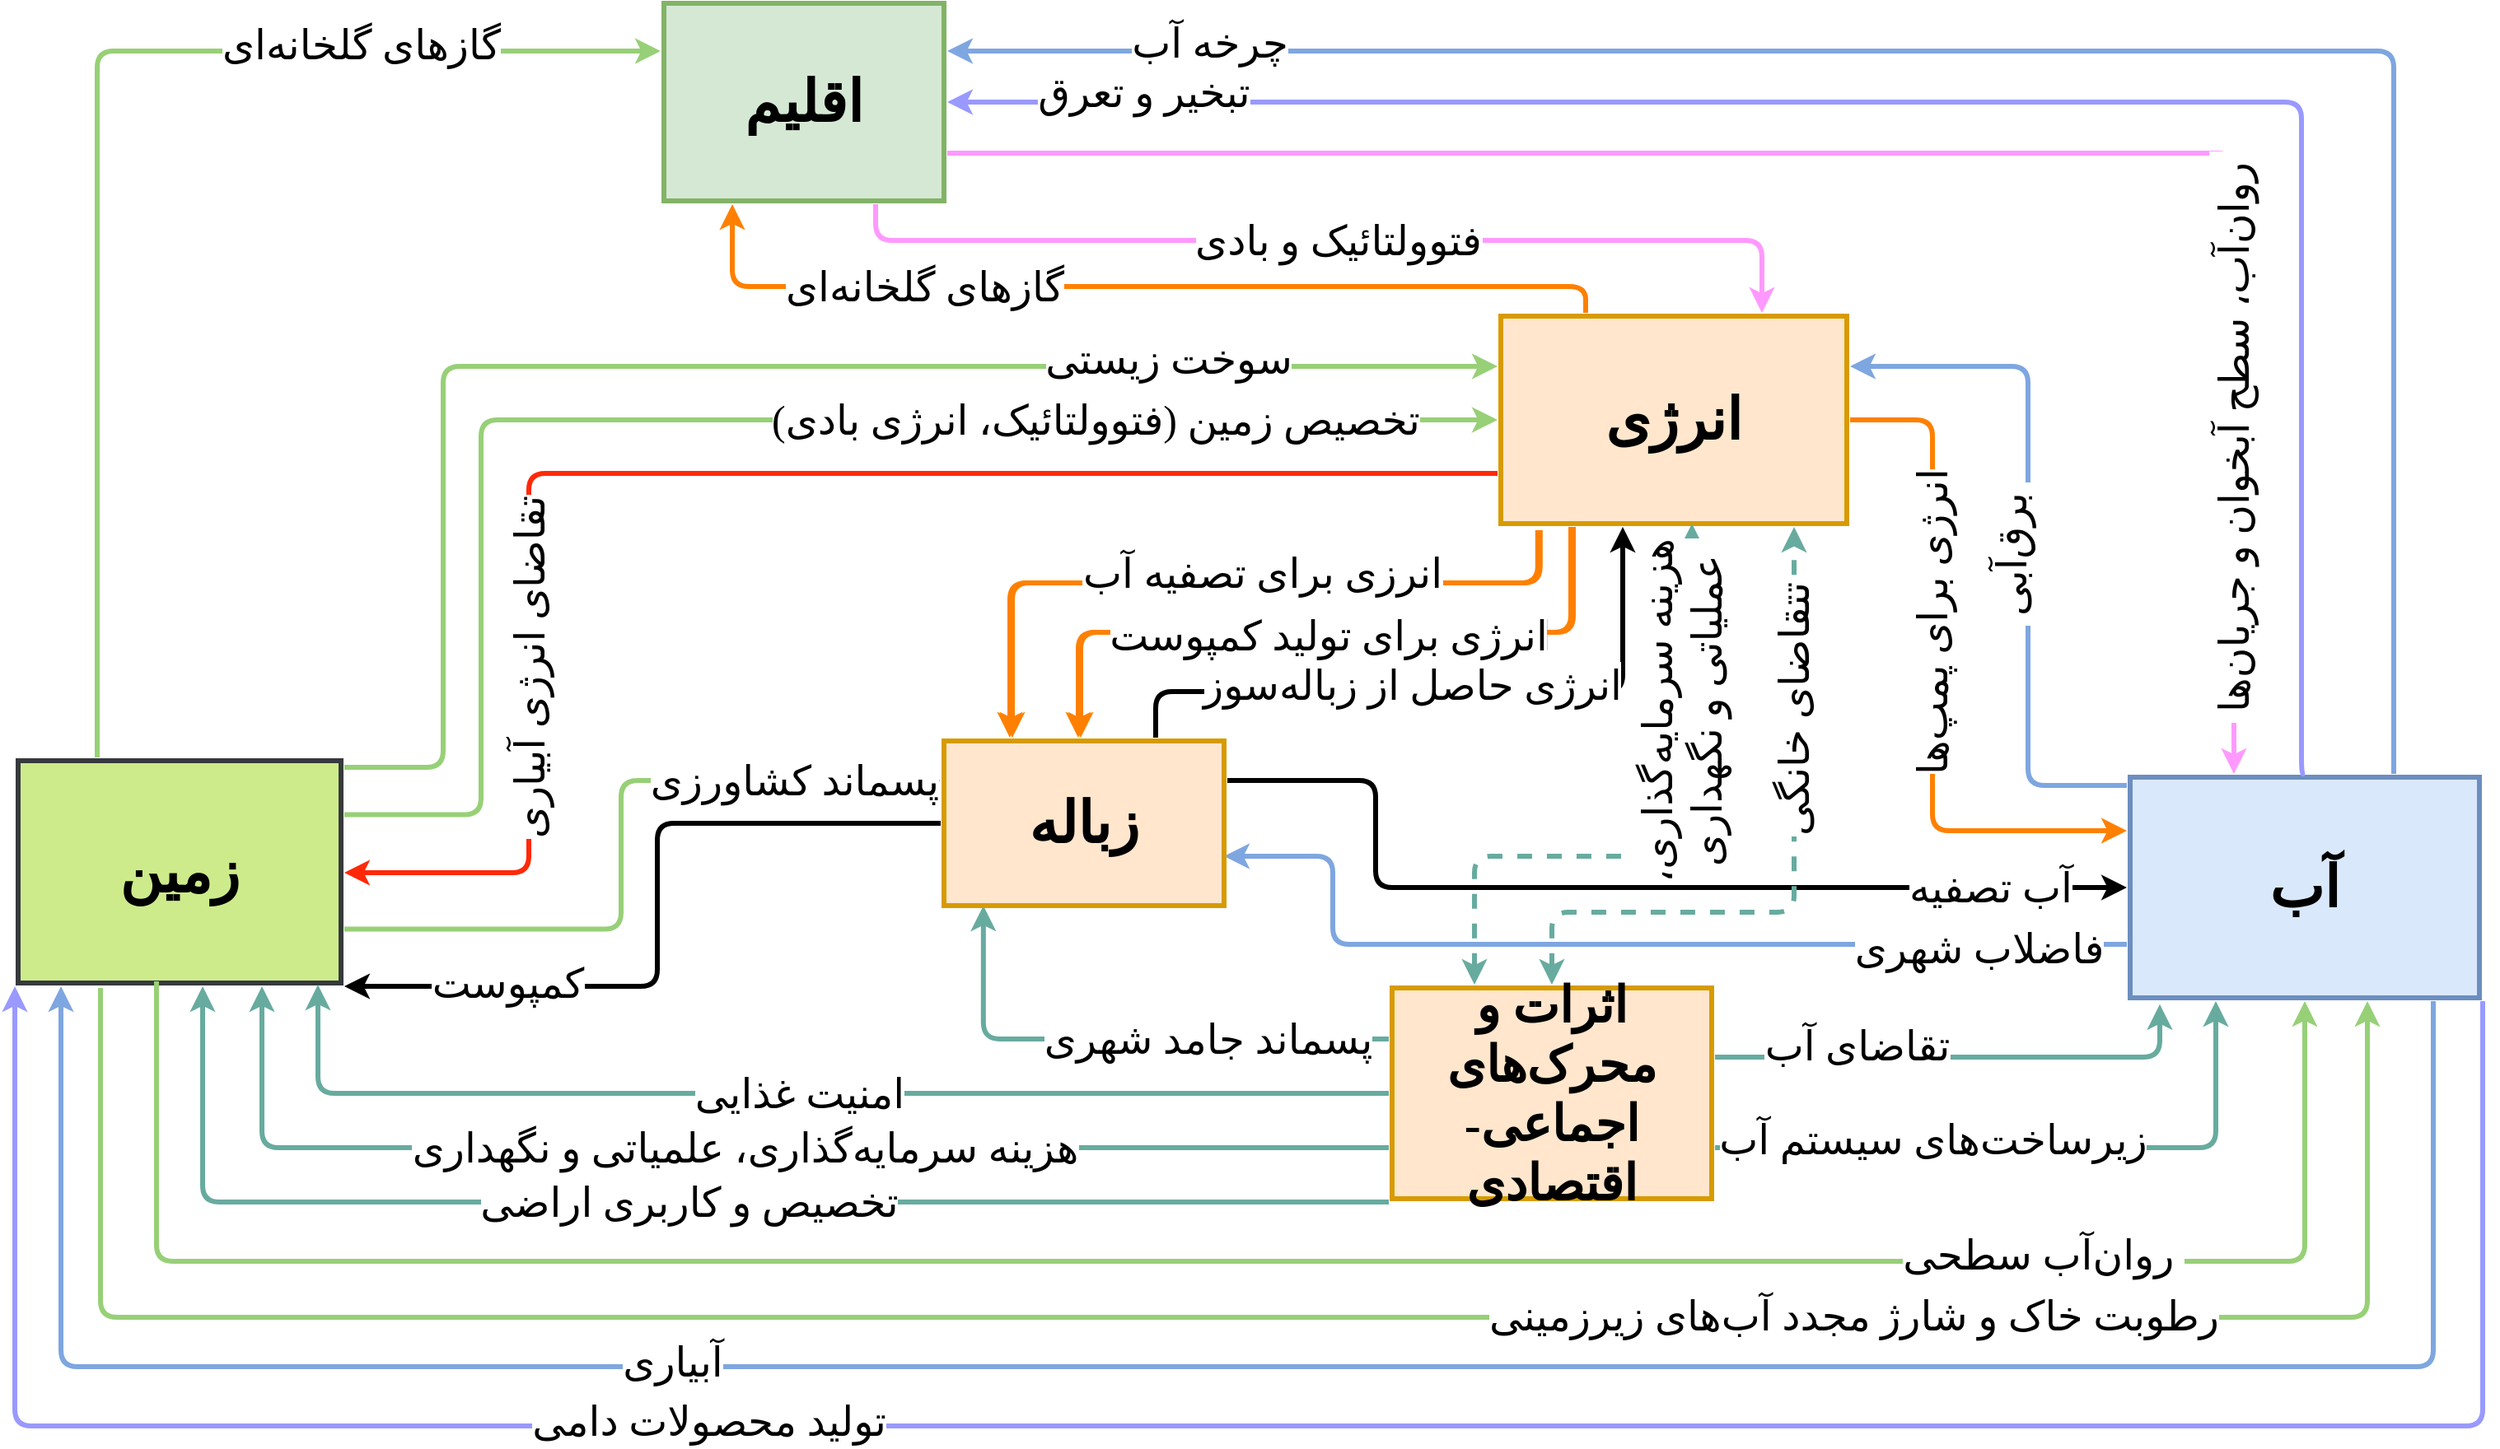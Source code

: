 <mxfile version="15.0.6" type="github">
  <diagram id="HV1YXaSZT8gSFi5pHb_S" name="Page-1">
    <mxGraphModel dx="1736" dy="964" grid="0" gridSize="10" guides="1" tooltips="1" connect="1" arrows="1" fold="1" page="1" pageScale="1" pageWidth="1600" pageHeight="900" math="0" shadow="0">
      <root>
        <mxCell id="0" />
        <mxCell id="1" parent="0" />
        <mxCell id="U-HPWR_DPuELKlg10GO_-75" value="&lt;font style=&quot;font-size: 25px;&quot; face=&quot;b nazanin&quot;&gt;گازهای گلخانه‌ای&lt;/font&gt;" style="edgeStyle=orthogonalEdgeStyle;rounded=1;jumpStyle=none;orthogonalLoop=1;jettySize=auto;html=1;exitX=0.25;exitY=0;exitDx=0;exitDy=0;entryX=0.25;entryY=1;entryDx=0;entryDy=0;strokeWidth=3;verticalAlign=middle;horizontal=1;fontSize=25;strokeColor=#FF8000;" edge="1" parent="1" source="U-HPWR_DPuELKlg10GO_-1" target="U-HPWR_DPuELKlg10GO_-3">
          <mxGeometry x="0.43" relative="1" as="geometry">
            <Array as="points">
              <mxPoint x="1022" y="182" />
              <mxPoint x="504" y="182" />
            </Array>
            <mxPoint as="offset" />
          </mxGeometry>
        </mxCell>
        <mxCell id="U-HPWR_DPuELKlg10GO_-87" value="&lt;font style=&quot;font-size: 25px;&quot; face=&quot;b nazanin&quot;&gt;انرزی برای تصفیه آب&lt;/font&gt;" style="edgeStyle=orthogonalEdgeStyle;rounded=1;jumpStyle=none;orthogonalLoop=1;jettySize=auto;html=1;exitX=0.121;exitY=1.015;exitDx=0;exitDy=0;entryX=0.25;entryY=0;entryDx=0;entryDy=0;strokeWidth=3;verticalAlign=middle;fontSize=25;exitPerimeter=0;strokeColor=#FF8000;" edge="1" parent="1" source="U-HPWR_DPuELKlg10GO_-1" target="U-HPWR_DPuELKlg10GO_-77">
          <mxGeometry x="-0.108" y="-6" relative="1" as="geometry">
            <Array as="points">
              <mxPoint x="994" y="362" />
              <mxPoint x="674" y="362" />
            </Array>
            <mxPoint as="offset" />
          </mxGeometry>
        </mxCell>
        <mxCell id="U-HPWR_DPuELKlg10GO_-88" style="edgeStyle=orthogonalEdgeStyle;rounded=1;jumpStyle=none;orthogonalLoop=1;jettySize=auto;html=1;strokeWidth=3;verticalAlign=middle;fontSize=25;strokeColor=#FF8000;" edge="1" parent="1" target="U-HPWR_DPuELKlg10GO_-77">
          <mxGeometry relative="1" as="geometry">
            <mxPoint x="1014" y="328" as="sourcePoint" />
            <Array as="points">
              <mxPoint x="1014" y="328" />
              <mxPoint x="1014" y="392" />
              <mxPoint x="715" y="392" />
            </Array>
          </mxGeometry>
        </mxCell>
        <mxCell id="U-HPWR_DPuELKlg10GO_-91" value="&lt;font style=&quot;font-size: 25px;&quot;&gt;انرژی برای تولید کمپوست&lt;/font&gt;" style="edgeLabel;html=1;align=center;verticalAlign=middle;resizable=0;points=[];fontSize=25;fontFamily=b nazanin;" vertex="1" connectable="0" parent="U-HPWR_DPuELKlg10GO_-88">
          <mxGeometry x="-0.211" relative="1" as="geometry">
            <mxPoint x="-43" y="2" as="offset" />
          </mxGeometry>
        </mxCell>
        <mxCell id="U-HPWR_DPuELKlg10GO_-1" value="&lt;font style=&quot;font-size: 35px;&quot; face=&quot;b nazanin&quot;&gt;&lt;b style=&quot;font-size: 35px;&quot;&gt;انرژی&lt;/b&gt;&lt;/font&gt;" style="rounded=0;whiteSpace=wrap;html=1;strokeWidth=3;perimeterSpacing=2;shadow=0;glass=0;fillColor=#ffe6cc;strokeColor=#d79b00;fontSize=35;" vertex="1" parent="1">
          <mxGeometry x="970" y="200" width="210" height="126" as="geometry" />
        </mxCell>
        <mxCell id="U-HPWR_DPuELKlg10GO_-76" value="&lt;font style=&quot;font-size: 25px;&quot; face=&quot;b nazanin&quot;&gt;فتوولتائیک و بادی&lt;/font&gt;" style="edgeStyle=orthogonalEdgeStyle;rounded=1;jumpStyle=none;orthogonalLoop=1;jettySize=auto;html=1;exitX=0.75;exitY=1;exitDx=0;exitDy=0;entryX=0.75;entryY=0;entryDx=0;entryDy=0;strokeWidth=3;verticalAlign=middle;horizontal=1;fontSize=25;strokeColor=#FF99FF;" edge="1" parent="1" source="U-HPWR_DPuELKlg10GO_-3" target="U-HPWR_DPuELKlg10GO_-1">
          <mxGeometry relative="1" as="geometry">
            <Array as="points">
              <mxPoint x="591" y="154" />
              <mxPoint x="1129" y="154" />
            </Array>
          </mxGeometry>
        </mxCell>
        <mxCell id="U-HPWR_DPuELKlg10GO_-3" value="&lt;font style=&quot;font-size: 35px;&quot; face=&quot;b nazanin&quot;&gt;&lt;b style=&quot;font-size: 35px;&quot;&gt;اقلیم&lt;/b&gt;&lt;/font&gt;" style="rounded=0;whiteSpace=wrap;html=1;strokeWidth=3;perimeterSpacing=2;shadow=0;glass=0;fillColor=#d5e8d4;strokeColor=#82b366;fontSize=35;" vertex="1" parent="1">
          <mxGeometry x="462" y="10" width="170" height="120" as="geometry" />
        </mxCell>
        <mxCell id="U-HPWR_DPuELKlg10GO_-69" style="edgeStyle=orthogonalEdgeStyle;rounded=1;jumpStyle=none;orthogonalLoop=1;jettySize=auto;html=1;exitX=0.25;exitY=0;exitDx=0;exitDy=0;entryX=0;entryY=0.25;entryDx=0;entryDy=0;strokeWidth=3;verticalAlign=middle;fontSize=25;strokeColor=#97D077;" edge="1" parent="1" source="U-HPWR_DPuELKlg10GO_-4" target="U-HPWR_DPuELKlg10GO_-3">
          <mxGeometry relative="1" as="geometry">
            <Array as="points">
              <mxPoint x="118" y="39" />
            </Array>
          </mxGeometry>
        </mxCell>
        <mxCell id="U-HPWR_DPuELKlg10GO_-70" value="&lt;font style=&quot;font-size: 25px;&quot; face=&quot;b nazanin&quot;&gt;گازهای گلخانه‌ای&lt;/font&gt;" style="edgeLabel;html=1;align=center;verticalAlign=middle;resizable=0;points=[];fontSize=25;" vertex="1" connectable="0" parent="U-HPWR_DPuELKlg10GO_-69">
          <mxGeometry x="0.143" y="4" relative="1" as="geometry">
            <mxPoint x="148" as="offset" />
          </mxGeometry>
        </mxCell>
        <mxCell id="U-HPWR_DPuELKlg10GO_-78" value="&lt;font style=&quot;font-size: 25px;&quot; face=&quot;b nazanin&quot;&gt;پسماند کشاورزی&lt;/font&gt;" style="edgeStyle=orthogonalEdgeStyle;rounded=1;jumpStyle=none;orthogonalLoop=1;jettySize=auto;html=1;strokeWidth=3;verticalAlign=middle;entryX=0;entryY=0.25;entryDx=0;entryDy=0;exitX=1;exitY=0.75;exitDx=0;exitDy=0;fontSize=25;strokeColor=#97D077;" edge="1" parent="1" source="U-HPWR_DPuELKlg10GO_-4" target="U-HPWR_DPuELKlg10GO_-77">
          <mxGeometry x="0.605" relative="1" as="geometry">
            <mxPoint x="332" y="670" as="sourcePoint" />
            <Array as="points">
              <mxPoint x="436" y="572" />
              <mxPoint x="436" y="482" />
            </Array>
            <mxPoint as="offset" />
          </mxGeometry>
        </mxCell>
        <mxCell id="U-HPWR_DPuELKlg10GO_-4" value="&lt;font face=&quot;b nazanin&quot; style=&quot;font-size: 35px;&quot;&gt;&lt;span style=&quot;font-size: 35px;&quot;&gt;&lt;b style=&quot;font-size: 35px;&quot;&gt;زمین&lt;/b&gt;&lt;/span&gt;&lt;/font&gt;" style="rounded=0;whiteSpace=wrap;html=1;strokeWidth=3;perimeterSpacing=2;shadow=0;glass=0;fillColor=#cdeb8b;strokeColor=#36393d;fontSize=35;" vertex="1" parent="1">
          <mxGeometry x="70" y="470" width="196" height="135" as="geometry" />
        </mxCell>
        <mxCell id="U-HPWR_DPuELKlg10GO_-5" value="&lt;font face=&quot;b nazanin&quot; style=&quot;font-size: 35px;&quot;&gt;&lt;span style=&quot;font-size: 35px;&quot;&gt;&lt;b style=&quot;font-size: 35px;&quot;&gt;آب&lt;/b&gt;&lt;/span&gt;&lt;/font&gt;" style="rounded=0;whiteSpace=wrap;html=1;strokeWidth=3;perimeterSpacing=2;shadow=0;glass=0;fillColor=#dae8fc;strokeColor=#6c8ebf;fontSize=35;rotation=0;" vertex="1" parent="1">
          <mxGeometry x="1352" y="480" width="212" height="134" as="geometry" />
        </mxCell>
        <mxCell id="U-HPWR_DPuELKlg10GO_-26" value="&lt;font style=&quot;font-size: 25px;&quot; face=&quot;b nazanin&quot;&gt;انرژی برای پمپ‌ها&lt;/font&gt;" style="edgeStyle=elbowEdgeStyle;elbow=horizontal;endArrow=classic;html=1;strokeWidth=3;fillColor=#ffcc99;exitX=1;exitY=0.5;exitDx=0;exitDy=0;horizontal=0;fontSize=25;entryX=0;entryY=0.25;entryDx=0;entryDy=0;strokeColor=#FF8000;" edge="1" parent="1" source="U-HPWR_DPuELKlg10GO_-1" target="U-HPWR_DPuELKlg10GO_-5">
          <mxGeometry x="-0.176" width="50" height="50" relative="1" as="geometry">
            <mxPoint x="888" y="380" as="sourcePoint" />
            <mxPoint x="1292" y="510" as="targetPoint" />
            <Array as="points">
              <mxPoint x="1232" y="368" />
              <mxPoint x="1134" y="414" />
              <mxPoint x="1085" y="490" />
            </Array>
            <mxPoint y="1" as="offset" />
          </mxGeometry>
        </mxCell>
        <mxCell id="U-HPWR_DPuELKlg10GO_-31" value="&lt;font style=&quot;font-size: 25px;&quot; face=&quot;b nazanin&quot;&gt;آب تصفیه&lt;/font&gt;" style="edgeStyle=elbowEdgeStyle;elbow=horizontal;endArrow=classic;html=1;strokeWidth=3;fillColor=#ffcc99;exitX=1;exitY=0.25;exitDx=0;exitDy=0;fontSize=25;entryX=0;entryY=0.5;entryDx=0;entryDy=0;" edge="1" parent="1" source="U-HPWR_DPuELKlg10GO_-77" target="U-HPWR_DPuELKlg10GO_-5">
          <mxGeometry x="0.725" width="50" height="50" relative="1" as="geometry">
            <mxPoint x="796" y="456" as="sourcePoint" />
            <mxPoint x="1345" y="544" as="targetPoint" />
            <Array as="points">
              <mxPoint x="894" y="472" />
              <mxPoint x="1092" y="522" />
              <mxPoint x="1068" y="502" />
            </Array>
            <mxPoint x="1" as="offset" />
          </mxGeometry>
        </mxCell>
        <mxCell id="U-HPWR_DPuELKlg10GO_-32" value="&lt;font face=&quot;b nazanin&quot; style=&quot;font-size: 25px;&quot;&gt;&lt;span style=&quot;font-size: 25px;&quot;&gt;&amp;nbsp;برق‌آبی&amp;nbsp;&lt;/span&gt;&lt;/font&gt;" style="edgeStyle=elbowEdgeStyle;elbow=horizontal;endArrow=classic;html=1;strokeWidth=3;fillColor=#ffcc99;entryX=1;entryY=0.25;entryDx=0;entryDy=0;strokeColor=#7EA6E0;horizontal=0;fontSize=25;" edge="1" parent="1" target="U-HPWR_DPuELKlg10GO_-1">
          <mxGeometry x="-0.058" y="10" width="50" height="50" relative="1" as="geometry">
            <mxPoint x="1350" y="485" as="sourcePoint" />
            <mxPoint x="1360" y="530" as="targetPoint" />
            <Array as="points">
              <mxPoint x="1290" y="263" />
              <mxPoint x="1270" y="414" />
              <mxPoint x="1316" y="326" />
              <mxPoint x="1296" y="302" />
              <mxPoint x="1276" y="368" />
              <mxPoint x="1166" y="388" />
              <mxPoint x="1100" y="505" />
            </Array>
            <mxPoint y="-1" as="offset" />
          </mxGeometry>
        </mxCell>
        <mxCell id="U-HPWR_DPuELKlg10GO_-34" value="&lt;font style=&quot;font-size: 25px;&quot; face=&quot;b nazanin&quot;&gt;چرخه آب&lt;/font&gt;" style="edgeStyle=elbowEdgeStyle;elbow=horizontal;endArrow=classic;html=1;strokeColor=#7EA6E0;strokeWidth=3;exitX=0.75;exitY=0;exitDx=0;exitDy=0;entryX=1;entryY=0.25;entryDx=0;entryDy=0;fontSize=25;" edge="1" parent="1" source="U-HPWR_DPuELKlg10GO_-5" target="U-HPWR_DPuELKlg10GO_-3">
          <mxGeometry x="0.76" y="-5" width="50" height="50" relative="1" as="geometry">
            <mxPoint x="1386" y="287" as="sourcePoint" />
            <mxPoint x="1436" y="237" as="targetPoint" />
            <Array as="points">
              <mxPoint x="1512" y="308" />
              <mxPoint x="1482" y="169" />
            </Array>
            <mxPoint x="1" as="offset" />
          </mxGeometry>
        </mxCell>
        <mxCell id="U-HPWR_DPuELKlg10GO_-35" value="&lt;font face=&quot;b nazanin&quot; style=&quot;font-size: 25px;&quot;&gt;&lt;span style=&quot;font-size: 25px; line-height: 120%;&quot;&gt;تبخیر و تعرق&lt;br style=&quot;font-size: 25px;&quot;&gt;&lt;/span&gt;&lt;/font&gt;" style="edgeStyle=elbowEdgeStyle;elbow=horizontal;endArrow=classic;html=1;strokeWidth=3;align=center;jumpStyle=none;textDirection=rtl;labelPosition=center;verticalLabelPosition=middle;verticalAlign=middle;horizontal=1;fontSize=25;exitX=0.5;exitY=0;exitDx=0;exitDy=0;strokeColor=#9999FF;" edge="1" parent="1" source="U-HPWR_DPuELKlg10GO_-5" target="U-HPWR_DPuELKlg10GO_-3">
          <mxGeometry x="0.808" y="-6" width="50" height="50" relative="1" as="geometry">
            <mxPoint x="1580" y="344" as="sourcePoint" />
            <mxPoint x="1361" y="459" as="targetPoint" />
            <Array as="points">
              <mxPoint x="1456" y="229" />
              <mxPoint x="1453" y="275" />
            </Array>
            <mxPoint as="offset" />
          </mxGeometry>
        </mxCell>
        <mxCell id="U-HPWR_DPuELKlg10GO_-37" value="&lt;font face=&quot;b nazanin&quot; style=&quot;font-size: 25px;&quot;&gt;&lt;span style=&quot;font-size: 25px; line-height: 120%;&quot;&gt;&amp;nbsp;روان‌آب، سطح آبخوان و جریان‌ها&amp;nbsp;&lt;br style=&quot;font-size: 25px;&quot;&gt;&lt;/span&gt;&lt;/font&gt;" style="edgeStyle=elbowEdgeStyle;elbow=horizontal;endArrow=classic;html=1;strokeWidth=3;exitX=1;exitY=0.75;exitDx=0;exitDy=0;align=center;jumpStyle=none;textDirection=rtl;labelPosition=center;verticalLabelPosition=middle;verticalAlign=middle;horizontal=0;fontSize=25;strokeColor=#FF99FF;" edge="1" parent="1" source="U-HPWR_DPuELKlg10GO_-3">
          <mxGeometry x="0.649" width="50" height="50" relative="1" as="geometry">
            <mxPoint x="710.0" y="155" as="sourcePoint" />
            <mxPoint x="1415" y="478" as="targetPoint" />
            <Array as="points">
              <mxPoint x="1415" y="290" />
              <mxPoint x="1275" y="358" />
            </Array>
            <mxPoint y="-1" as="offset" />
          </mxGeometry>
        </mxCell>
        <mxCell id="U-HPWR_DPuELKlg10GO_-38" value="&lt;font style=&quot;font-size: 25px;&quot; face=&quot;b nazanin&quot;&gt;سوخت زیستی&lt;/font&gt;" style="edgeStyle=elbowEdgeStyle;elbow=horizontal;endArrow=classic;html=1;strokeWidth=3;fillColor=#ffcc99;entryX=0;entryY=0.25;entryDx=0;entryDy=0;fontSize=25;strokeColor=#97D077;" edge="1" parent="1" target="U-HPWR_DPuELKlg10GO_-1">
          <mxGeometry x="0.577" y="5" width="50" height="50" relative="1" as="geometry">
            <mxPoint x="268" y="474" as="sourcePoint" />
            <mxPoint x="805" y="677.5" as="targetPoint" />
            <Array as="points">
              <mxPoint x="328" y="467" />
            </Array>
            <mxPoint x="-1" as="offset" />
          </mxGeometry>
        </mxCell>
        <mxCell id="U-HPWR_DPuELKlg10GO_-40" value="&lt;font style=&quot;font-size: 25px;&quot; face=&quot;b nazanin&quot;&gt;تقاضای انرژی آبیاری&lt;/font&gt;" style="edgeStyle=elbowEdgeStyle;elbow=horizontal;endArrow=classic;html=1;strokeWidth=3;fillColor=#ffcc99;exitX=0;exitY=0.75;exitDx=0;exitDy=0;textDirection=rtl;horizontal=0;fontSize=25;strokeColor=#FF2908;" edge="1" parent="1" source="U-HPWR_DPuELKlg10GO_-1">
          <mxGeometry x="0.496" width="50" height="50" relative="1" as="geometry">
            <mxPoint x="712" y="445" as="sourcePoint" />
            <mxPoint x="268" y="538" as="targetPoint" />
            <Array as="points">
              <mxPoint x="380" y="410" />
              <mxPoint x="512" y="472" />
              <mxPoint x="486" y="486" />
              <mxPoint x="532" y="488" />
              <mxPoint x="465" y="534" />
              <mxPoint x="516" y="517" />
            </Array>
            <mxPoint y="1" as="offset" />
          </mxGeometry>
        </mxCell>
        <mxCell id="U-HPWR_DPuELKlg10GO_-42" value="&lt;font style=&quot;font-size: 25px;&quot; face=&quot;b nazanin&quot;&gt;تخصیص زمین (فتوولتائیک، انرژی بادی)&lt;/font&gt;" style="edgeStyle=elbowEdgeStyle;elbow=horizontal;endArrow=classic;html=1;strokeWidth=3;fillColor=#ffcc99;align=left;textDirection=rtl;entryX=0;entryY=0.5;entryDx=0;entryDy=0;exitX=1;exitY=0.25;exitDx=0;exitDy=0;fontSize=25;strokeColor=#97D077;" edge="1" parent="1" source="U-HPWR_DPuELKlg10GO_-4" target="U-HPWR_DPuELKlg10GO_-1">
          <mxGeometry x="0.893" width="50" height="50" relative="1" as="geometry">
            <mxPoint x="262" y="520" as="sourcePoint" />
            <mxPoint x="708" y="375" as="targetPoint" />
            <Array as="points">
              <mxPoint x="351" y="490" />
            </Array>
            <mxPoint as="offset" />
          </mxGeometry>
        </mxCell>
        <mxCell id="U-HPWR_DPuELKlg10GO_-83" value="&lt;font style=&quot;font-size: 25px;&quot; face=&quot;b nazanin&quot;&gt;پسماند جامد شهری&lt;/font&gt;" style="edgeStyle=orthogonalEdgeStyle;rounded=1;jumpStyle=none;orthogonalLoop=1;jettySize=auto;html=1;exitX=0;exitY=0.25;exitDx=0;exitDy=0;entryX=0.149;entryY=0.981;entryDx=0;entryDy=0;entryPerimeter=0;strokeWidth=3;verticalAlign=middle;horizontal=1;fontSize=25;strokeColor=#67AB9F;" edge="1" parent="1" source="U-HPWR_DPuELKlg10GO_-45" target="U-HPWR_DPuELKlg10GO_-77">
          <mxGeometry x="-0.324" relative="1" as="geometry">
            <Array as="points">
              <mxPoint x="656" y="639" />
            </Array>
            <mxPoint as="offset" />
          </mxGeometry>
        </mxCell>
        <mxCell id="U-HPWR_DPuELKlg10GO_-84" style="edgeStyle=orthogonalEdgeStyle;rounded=1;jumpStyle=none;orthogonalLoop=1;jettySize=auto;html=1;exitX=0;exitY=0.75;exitDx=0;exitDy=0;strokeWidth=3;verticalAlign=middle;fontSize=25;strokeColor=#7EA6E0;" edge="1" parent="1" source="U-HPWR_DPuELKlg10GO_-5">
          <mxGeometry relative="1" as="geometry">
            <mxPoint x="802" y="528" as="targetPoint" />
            <Array as="points">
              <mxPoint x="868" y="582" />
              <mxPoint x="868" y="528" />
            </Array>
          </mxGeometry>
        </mxCell>
        <mxCell id="U-HPWR_DPuELKlg10GO_-86" value="&lt;font style=&quot;font-size: 25px;&quot; face=&quot;b nazanin&quot;&gt;فاضلاب شهری&lt;/font&gt;" style="edgeLabel;html=1;align=center;verticalAlign=middle;resizable=0;points=[];fontSize=25;" vertex="1" connectable="0" parent="U-HPWR_DPuELKlg10GO_-84">
          <mxGeometry x="-0.115" y="8" relative="1" as="geometry">
            <mxPoint x="176" y="-6" as="offset" />
          </mxGeometry>
        </mxCell>
        <mxCell id="U-HPWR_DPuELKlg10GO_-98" value="امنیت غذایی" style="edgeStyle=orthogonalEdgeStyle;jumpStyle=none;orthogonalLoop=1;jettySize=auto;html=1;exitX=0;exitY=0.5;exitDx=0;exitDy=0;entryX=0.92;entryY=0.993;entryDx=0;entryDy=0;entryPerimeter=0;fontFamily=b nazanin;fontSize=25;fontColor=#000000;strokeWidth=3;verticalAlign=middle;rounded=1;strokeColor=#67AB9F;" edge="1" parent="1" source="U-HPWR_DPuELKlg10GO_-45" target="U-HPWR_DPuELKlg10GO_-4">
          <mxGeometry relative="1" as="geometry">
            <Array as="points">
              <mxPoint x="252" y="672" />
            </Array>
          </mxGeometry>
        </mxCell>
        <mxCell id="U-HPWR_DPuELKlg10GO_-99" value="هزینه سرمایه‌گذاری، علمیاتی و نگهداری" style="edgeStyle=orthogonalEdgeStyle;jumpStyle=none;orthogonalLoop=1;jettySize=auto;html=1;exitX=0;exitY=0.75;exitDx=0;exitDy=0;entryX=0.75;entryY=1;entryDx=0;entryDy=0;fontFamily=b nazanin;fontSize=25;fontColor=#000000;strokeWidth=3;verticalAlign=middle;rounded=1;strokeColor=#67AB9F;" edge="1" parent="1" source="U-HPWR_DPuELKlg10GO_-45" target="U-HPWR_DPuELKlg10GO_-4">
          <mxGeometry relative="1" as="geometry">
            <Array as="points">
              <mxPoint x="218" y="705" />
            </Array>
          </mxGeometry>
        </mxCell>
        <mxCell id="U-HPWR_DPuELKlg10GO_-101" value="تخصیص و کاربری اراضی" style="edgeStyle=orthogonalEdgeStyle;jumpStyle=none;orthogonalLoop=1;jettySize=auto;html=1;exitX=0;exitY=1;exitDx=0;exitDy=0;fontFamily=b nazanin;fontSize=25;fontColor=#000000;strokeWidth=3;verticalAlign=middle;rounded=1;elbow=vertical;strokeColor=#67AB9F;" edge="1" parent="1" source="U-HPWR_DPuELKlg10GO_-45">
          <mxGeometry relative="1" as="geometry">
            <mxPoint x="182" y="607" as="targetPoint" />
            <Array as="points">
              <mxPoint x="182" y="738" />
            </Array>
          </mxGeometry>
        </mxCell>
        <mxCell id="U-HPWR_DPuELKlg10GO_-102" value="هزینه‌ سرمایه‌گذاری، &lt;br&gt;عملیاتی و نگهداری" style="edgeStyle=orthogonalEdgeStyle;jumpStyle=none;orthogonalLoop=1;jettySize=auto;html=1;fontFamily=b nazanin;fontSize=25;fontColor=#000000;strokeWidth=3;verticalAlign=middle;rounded=1;dashed=1;startArrow=classic;startFill=1;horizontal=0;textDirection=rtl;strokeColor=#67AB9F;" edge="1" parent="1">
          <mxGeometry x="0.447" y="6" relative="1" as="geometry">
            <mxPoint x="954" y="606" as="sourcePoint" />
            <mxPoint x="1086" y="326" as="targetPoint" />
            <Array as="points">
              <mxPoint x="954" y="528" />
              <mxPoint x="1086" y="528" />
            </Array>
            <mxPoint as="offset" />
          </mxGeometry>
        </mxCell>
        <mxCell id="U-HPWR_DPuELKlg10GO_-105" value="تتقاضای خانگی" style="edgeStyle=orthogonalEdgeStyle;rounded=1;jumpStyle=none;orthogonalLoop=1;jettySize=auto;html=1;dashed=1;fontFamily=b nazanin;fontSize=25;fontColor=#000000;startArrow=classic;startFill=1;strokeWidth=3;verticalAlign=middle;exitX=0.5;exitY=0;exitDx=0;exitDy=0;horizontal=0;strokeColor=#67AB9F;" edge="1" parent="1" source="U-HPWR_DPuELKlg10GO_-45">
          <mxGeometry x="0.482" relative="1" as="geometry">
            <mxPoint x="1001" y="616" as="sourcePoint" />
            <mxPoint x="1148" y="328" as="targetPoint" />
            <Array as="points">
              <mxPoint x="1001" y="562" />
              <mxPoint x="1148" y="562" />
              <mxPoint x="1148" y="328" />
            </Array>
            <mxPoint y="1" as="offset" />
          </mxGeometry>
        </mxCell>
        <mxCell id="U-HPWR_DPuELKlg10GO_-45" value="&lt;font face=&quot;b nazanin&quot; style=&quot;font-size: 30px;&quot;&gt;&lt;b style=&quot;font-size: 30px;&quot;&gt;اثرات و محرک‌های اجماعی-اقتصادی&lt;/b&gt;&lt;/font&gt;" style="rounded=0;whiteSpace=wrap;html=1;strokeWidth=3;perimeterSpacing=2;shadow=0;glass=0;fillColor=#ffe6cc;strokeColor=#d79b00;textDirection=rtl;spacingLeft=0;fontSize=30;" vertex="1" parent="1">
          <mxGeometry x="904" y="608" width="194" height="128" as="geometry" />
        </mxCell>
        <mxCell id="U-HPWR_DPuELKlg10GO_-47" value="&lt;font style=&quot;font-size: 25px;&quot; face=&quot;b nazanin&quot;&gt;تقاضای آب&lt;/font&gt;" style="edgeStyle=elbowEdgeStyle;elbow=horizontal;endArrow=classic;html=1;strokeWidth=3;fillColor=#ffcc99;textDirection=rtl;spacingLeft=2;spacingRight=2;verticalAlign=middle;entryX=0.093;entryY=1.014;entryDx=0;entryDy=0;entryPerimeter=0;fontSize=25;strokeColor=#67AB9F;" edge="1" parent="1" target="U-HPWR_DPuELKlg10GO_-5">
          <mxGeometry x="-0.43" y="7" width="50" height="50" relative="1" as="geometry">
            <mxPoint x="1100" y="650" as="sourcePoint" />
            <mxPoint x="1379" y="626" as="targetPoint" />
            <Array as="points">
              <mxPoint x="1370" y="668" />
              <mxPoint x="1379" y="696" />
              <mxPoint x="1393" y="636" />
              <mxPoint x="778.66" y="801" />
            </Array>
            <mxPoint as="offset" />
          </mxGeometry>
        </mxCell>
        <mxCell id="U-HPWR_DPuELKlg10GO_-48" value="&lt;font style=&quot;font-size: 25px;&quot; face=&quot;b nazanin&quot;&gt;زیرساخت‌های سیستم آب&lt;/font&gt;" style="edgeStyle=elbowEdgeStyle;elbow=horizontal;endArrow=classic;html=1;strokeWidth=3;fillColor=#ffcc99;textDirection=rtl;exitX=1;exitY=0.75;exitDx=0;exitDy=0;spacingLeft=2;spacingRight=2;fontSize=25;entryX=0.25;entryY=1;entryDx=0;entryDy=0;strokeColor=#67AB9F;" edge="1" parent="1" source="U-HPWR_DPuELKlg10GO_-45" target="U-HPWR_DPuELKlg10GO_-5">
          <mxGeometry x="-0.332" y="5" width="50" height="50" relative="1" as="geometry">
            <mxPoint x="896.0" y="683.66" as="sourcePoint" />
            <mxPoint x="1410" y="622" as="targetPoint" />
            <Array as="points">
              <mxPoint x="1404" y="672" />
              <mxPoint x="778.66" y="821.66" />
            </Array>
            <mxPoint as="offset" />
          </mxGeometry>
        </mxCell>
        <mxCell id="U-HPWR_DPuELKlg10GO_-52" value="" style="edgeStyle=elbowEdgeStyle;elbow=vertical;endArrow=classic;html=1;strokeWidth=3;verticalAlign=middle;fontSize=25;strokeColor=#97D077;" edge="1" parent="1">
          <mxGeometry width="50" height="50" relative="1" as="geometry">
            <mxPoint x="154" y="604" as="sourcePoint" />
            <mxPoint x="1458" y="616" as="targetPoint" />
            <Array as="points">
              <mxPoint x="810" y="774" />
            </Array>
          </mxGeometry>
        </mxCell>
        <mxCell id="U-HPWR_DPuELKlg10GO_-53" value="&lt;font style=&quot;font-size: 25px;&quot; face=&quot;b nazanin&quot;&gt;روان‌آب سطحی&amp;nbsp;&lt;/font&gt;" style="edgeLabel;html=1;align=center;verticalAlign=middle;resizable=0;points=[];fontSize=25;" vertex="1" connectable="0" parent="U-HPWR_DPuELKlg10GO_-52">
          <mxGeometry x="0.636" y="-5" relative="1" as="geometry">
            <mxPoint x="-20" y="-9" as="offset" />
          </mxGeometry>
        </mxCell>
        <mxCell id="U-HPWR_DPuELKlg10GO_-54" value="" style="edgeStyle=elbowEdgeStyle;elbow=vertical;endArrow=classic;html=1;strokeWidth=3;verticalAlign=middle;fontSize=25;strokeColor=#97D077;" edge="1" parent="1">
          <mxGeometry width="50" height="50" relative="1" as="geometry">
            <mxPoint x="120" y="608" as="sourcePoint" />
            <mxPoint x="1496" y="616" as="targetPoint" />
            <Array as="points">
              <mxPoint x="832" y="808" />
            </Array>
          </mxGeometry>
        </mxCell>
        <mxCell id="U-HPWR_DPuELKlg10GO_-55" value="&lt;font style=&quot;font-size: 25px;&quot; face=&quot;b nazanin&quot;&gt;رطوبت خاک و شارژ مجدد آب‌های زیرزمینی&lt;/font&gt;" style="edgeLabel;html=1;align=center;verticalAlign=middle;resizable=0;points=[];fontSize=25;" vertex="1" connectable="0" parent="U-HPWR_DPuELKlg10GO_-54">
          <mxGeometry x="0.636" y="-5" relative="1" as="geometry">
            <mxPoint x="-182" y="-6" as="offset" />
          </mxGeometry>
        </mxCell>
        <mxCell id="U-HPWR_DPuELKlg10GO_-56" value="" style="edgeStyle=elbowEdgeStyle;elbow=vertical;endArrow=classic;html=1;strokeWidth=3;verticalAlign=middle;fontSize=25;strokeColor=#7EA6E0;" edge="1" parent="1">
          <mxGeometry width="50" height="50" relative="1" as="geometry">
            <mxPoint x="1536" y="616" as="sourcePoint" />
            <mxPoint x="96" y="607" as="targetPoint" />
            <Array as="points">
              <mxPoint x="832" y="838" />
            </Array>
          </mxGeometry>
        </mxCell>
        <mxCell id="U-HPWR_DPuELKlg10GO_-57" value="&lt;font style=&quot;font-size: 25px;&quot; face=&quot;b nazanin&quot;&gt;آبیاری&lt;/font&gt;" style="edgeLabel;html=1;align=center;verticalAlign=middle;resizable=0;points=[];fontSize=25;" vertex="1" connectable="0" parent="U-HPWR_DPuELKlg10GO_-56">
          <mxGeometry x="0.636" y="-5" relative="1" as="geometry">
            <mxPoint x="257" y="2" as="offset" />
          </mxGeometry>
        </mxCell>
        <mxCell id="U-HPWR_DPuELKlg10GO_-62" value="" style="edgeStyle=elbowEdgeStyle;elbow=vertical;endArrow=classic;html=1;strokeWidth=3;verticalAlign=middle;entryX=0;entryY=1;entryDx=0;entryDy=0;fontSize=25;exitX=1;exitY=1;exitDx=0;exitDy=0;strokeColor=#9999FF;" edge="1" parent="1" source="U-HPWR_DPuELKlg10GO_-5" target="U-HPWR_DPuELKlg10GO_-4">
          <mxGeometry width="50" height="50" relative="1" as="geometry">
            <mxPoint x="1560" y="676" as="sourcePoint" />
            <mxPoint x="82" y="607" as="targetPoint" />
            <Array as="points">
              <mxPoint x="816" y="874" />
            </Array>
          </mxGeometry>
        </mxCell>
        <mxCell id="U-HPWR_DPuELKlg10GO_-63" value="&lt;font style=&quot;font-size: 25px;&quot; face=&quot;b nazanin&quot;&gt;تولید محصولات دامی&lt;/font&gt;" style="edgeLabel;html=1;align=center;verticalAlign=middle;resizable=0;points=[];fontSize=25;" vertex="1" connectable="0" parent="U-HPWR_DPuELKlg10GO_-62">
          <mxGeometry x="0.636" y="-5" relative="1" as="geometry">
            <mxPoint x="320" y="2" as="offset" />
          </mxGeometry>
        </mxCell>
        <mxCell id="U-HPWR_DPuELKlg10GO_-81" style="edgeStyle=orthogonalEdgeStyle;jumpStyle=none;orthogonalLoop=1;jettySize=auto;html=1;exitX=0;exitY=0.5;exitDx=0;exitDy=0;entryX=1;entryY=1;entryDx=0;entryDy=0;strokeWidth=3;verticalAlign=middle;rounded=1;fontSize=25;" edge="1" parent="1" source="U-HPWR_DPuELKlg10GO_-77" target="U-HPWR_DPuELKlg10GO_-4">
          <mxGeometry relative="1" as="geometry">
            <Array as="points">
              <mxPoint x="458" y="508" />
              <mxPoint x="458" y="607" />
            </Array>
          </mxGeometry>
        </mxCell>
        <mxCell id="U-HPWR_DPuELKlg10GO_-82" value="&lt;font style=&quot;font-size: 25px;&quot; face=&quot;b nazanin&quot;&gt;کمپوست&lt;/font&gt;" style="edgeLabel;html=1;align=center;verticalAlign=middle;resizable=0;points=[];fontSize=25;" vertex="1" connectable="0" parent="U-HPWR_DPuELKlg10GO_-81">
          <mxGeometry x="0.445" y="5" relative="1" as="geometry">
            <mxPoint x="-29" y="-7" as="offset" />
          </mxGeometry>
        </mxCell>
        <mxCell id="U-HPWR_DPuELKlg10GO_-95" style="edgeStyle=orthogonalEdgeStyle;rounded=1;jumpStyle=none;orthogonalLoop=1;jettySize=auto;html=1;exitX=0.75;exitY=0;exitDx=0;exitDy=0;fontFamily=b nazanin;fontSize=25;strokeWidth=3;verticalAlign=middle;" edge="1" parent="1" source="U-HPWR_DPuELKlg10GO_-77">
          <mxGeometry relative="1" as="geometry">
            <mxPoint x="1044" y="328" as="targetPoint" />
            <Array as="points">
              <mxPoint x="761" y="428" />
              <mxPoint x="1044" y="428" />
            </Array>
          </mxGeometry>
        </mxCell>
        <mxCell id="U-HPWR_DPuELKlg10GO_-96" value="انرژی حاصل از زباله‌سوز" style="edgeLabel;html=1;align=center;verticalAlign=middle;resizable=0;points=[];fontSize=25;fontFamily=b nazanin;" vertex="1" connectable="0" parent="U-HPWR_DPuELKlg10GO_-95">
          <mxGeometry x="0.052" y="-2" relative="1" as="geometry">
            <mxPoint x="-33" y="-6" as="offset" />
          </mxGeometry>
        </mxCell>
        <mxCell id="U-HPWR_DPuELKlg10GO_-77" value="&lt;font style=&quot;font-size: 35px;&quot; face=&quot;b nazanin&quot;&gt;&lt;b style=&quot;font-size: 35px;&quot;&gt;زباله&lt;/b&gt;&lt;/font&gt;" style="rounded=0;whiteSpace=wrap;html=1;strokeWidth=3;perimeterSpacing=2;shadow=0;glass=0;fillColor=#ffe6cc;strokeColor=#d79b00;fontSize=35;" vertex="1" parent="1">
          <mxGeometry x="632" y="458" width="170" height="100" as="geometry" />
        </mxCell>
        <mxCell id="U-HPWR_DPuELKlg10GO_-106" value="&lt;font style=&quot;font-size: 25px;&quot; face=&quot;b nazanin&quot;&gt;انرزی برای تصفیه آب&lt;/font&gt;" style="edgeStyle=orthogonalEdgeStyle;rounded=1;jumpStyle=none;orthogonalLoop=1;jettySize=auto;html=1;exitX=0.121;exitY=1.015;exitDx=0;exitDy=0;entryX=0.25;entryY=0;entryDx=0;entryDy=0;strokeWidth=3;verticalAlign=middle;fontSize=25;exitPerimeter=0;strokeColor=#FF8000;" edge="1" parent="1">
          <mxGeometry x="-0.108" y="-6" relative="1" as="geometry">
            <mxPoint x="992.394" y="329.95" as="sourcePoint" />
            <mxPoint x="672" y="456" as="targetPoint" />
            <Array as="points">
              <mxPoint x="992.5" y="362" />
              <mxPoint x="672.5" y="362" />
            </Array>
            <mxPoint as="offset" />
          </mxGeometry>
        </mxCell>
        <mxCell id="U-HPWR_DPuELKlg10GO_-107" style="edgeStyle=orthogonalEdgeStyle;rounded=1;jumpStyle=none;orthogonalLoop=1;jettySize=auto;html=1;strokeWidth=3;verticalAlign=middle;fontSize=25;strokeColor=#FF8000;" edge="1" parent="1">
          <mxGeometry relative="1" as="geometry">
            <mxPoint x="1012.5" y="328" as="sourcePoint" />
            <mxPoint x="713.5" y="456" as="targetPoint" />
            <Array as="points">
              <mxPoint x="1012.5" y="328" />
              <mxPoint x="1012.5" y="392" />
              <mxPoint x="713.5" y="392" />
            </Array>
          </mxGeometry>
        </mxCell>
        <mxCell id="U-HPWR_DPuELKlg10GO_-108" value="&lt;font style=&quot;font-size: 25px;&quot;&gt;انرژی برای تولید کمپوست&lt;/font&gt;" style="edgeLabel;html=1;align=center;verticalAlign=middle;resizable=0;points=[];fontSize=25;fontFamily=b nazanin;" vertex="1" connectable="0" parent="U-HPWR_DPuELKlg10GO_-107">
          <mxGeometry x="-0.211" relative="1" as="geometry">
            <mxPoint x="-43" y="2" as="offset" />
          </mxGeometry>
        </mxCell>
      </root>
    </mxGraphModel>
  </diagram>
</mxfile>
